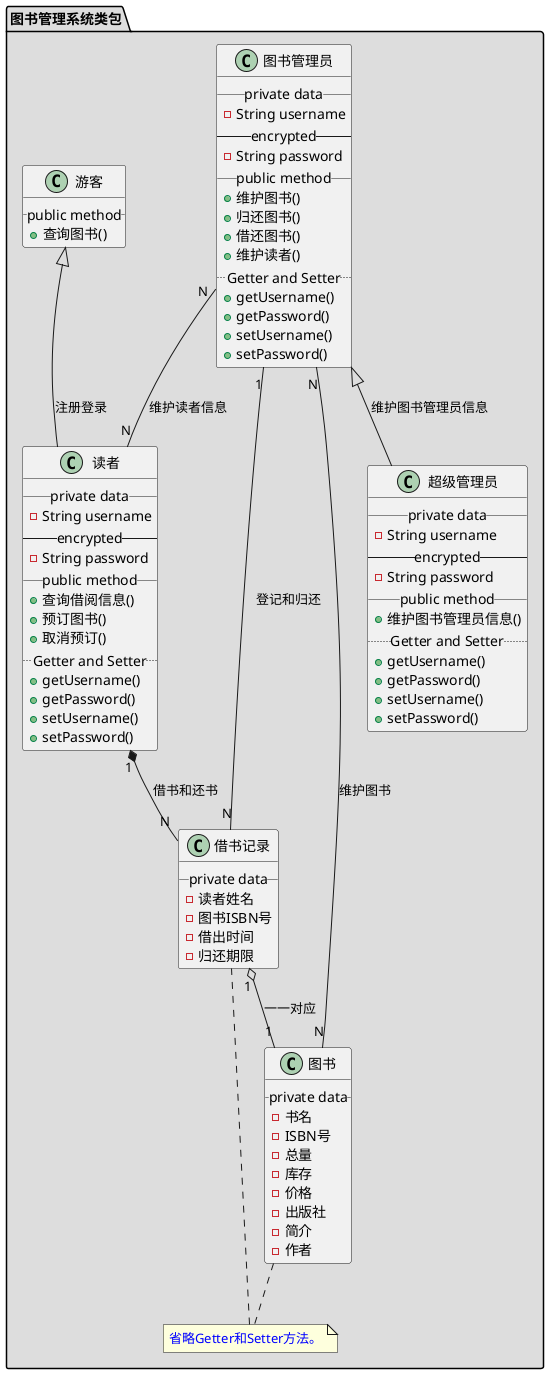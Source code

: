 @startuml

package "图书管理系统类包" #DDDDDD {
  
	class 图书管理员 {
		 __ private data __
	 	-String username
	 	-- encrypted --
	 	-String password
		 __ public method __
		+维护图书()
		+归还图书()
		+借还图书()
		+维护读者()
		.. Getter and Setter ..
		+ getUsername()
 		+ getPassword()
 		+ setUsername()
 		+ setPassword()
	}
	class 超级管理员 {
		 __ private data __
	 	-String username
	 	-- encrypted --
	 	-String password
		 __ public method __
	 	+维护图书管理员信息()
	 	.. Getter and Setter ..
		+ getUsername()
 		+ getPassword()
 		+ setUsername()
 		+ setPassword()
	}
	class 读者 {
	 	__ private data __
	 	-String username
	 	-- encrypted --
	 	-String password
		 __ public method __
		+查询借阅信息()
		+预订图书()
		+取消预订()
		.. Getter and Setter ..
		+ getUsername()
 		+ getPassword()
 		+ setUsername()
 		+ setPassword()
	}
	class 游客 {
		__ public method __
		+查询图书()
	}

	class 图书 {
		__ private data __
	 	-书名
	 	-ISBN号
	 	-总量
	 	-库存
	 	-价格
	 	-出版社
	 	-简介
	 	-作者
	}

	class 借书记录 {
		__ private data __
	 	-读者姓名
	 	-图书ISBN号
	 	-借出时间
	 	-归还期限
	}

	 note "<color:blue>省略Getter和Setter方法。</color>" as note1

	图书 .. note1
	note1 .. 借书记录

	图书管理员 <|-- 超级管理员 : 维护图书管理员信息
	游客 <|-- 读者 : 注册登录
	读者 "1" *-- "N" 借书记录 : 借书和还书
	借书记录 "1" o-- "1" 图书 : 一一对应
	借书记录 "N" -- "1" 图书管理员 : 登记和归还
	图书管理员 "N" -- "N" 图书 : 维护图书
	图书管理员 "N" -- "N" 读者 : 维护读者信息

  
}


@enduml